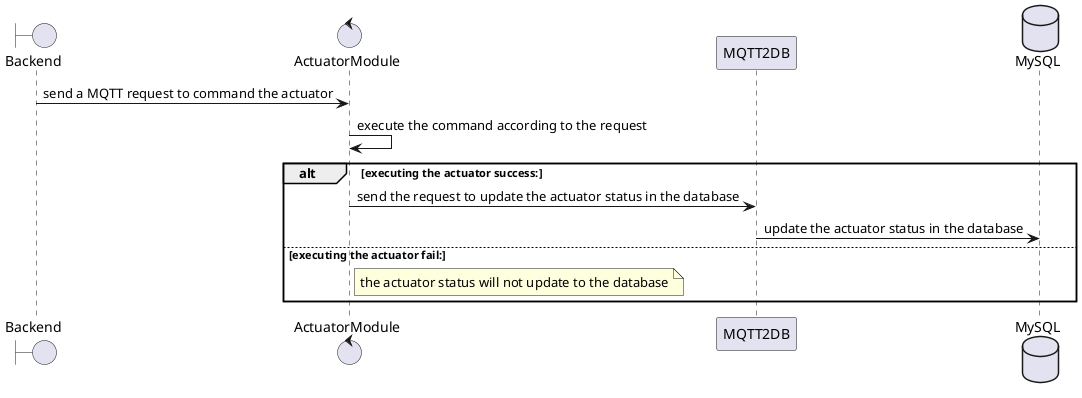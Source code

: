 @startuml

boundary Backend
control ActuatorModule
participant MQTT2DB
database MySQL

Backend -> ActuatorModule: send a MQTT request to command the actuator

ActuatorModule -> ActuatorModule: execute the command according to the request


alt executing the actuator success:
    ActuatorModule -> MQTT2DB: send the request to update the actuator status in the database
    MQTT2DB -> MySQL: update the actuator status in the database
else executing the actuator fail:
    note right of ActuatorModule
        the actuator status will not update to the database
    end note
end

@enduml